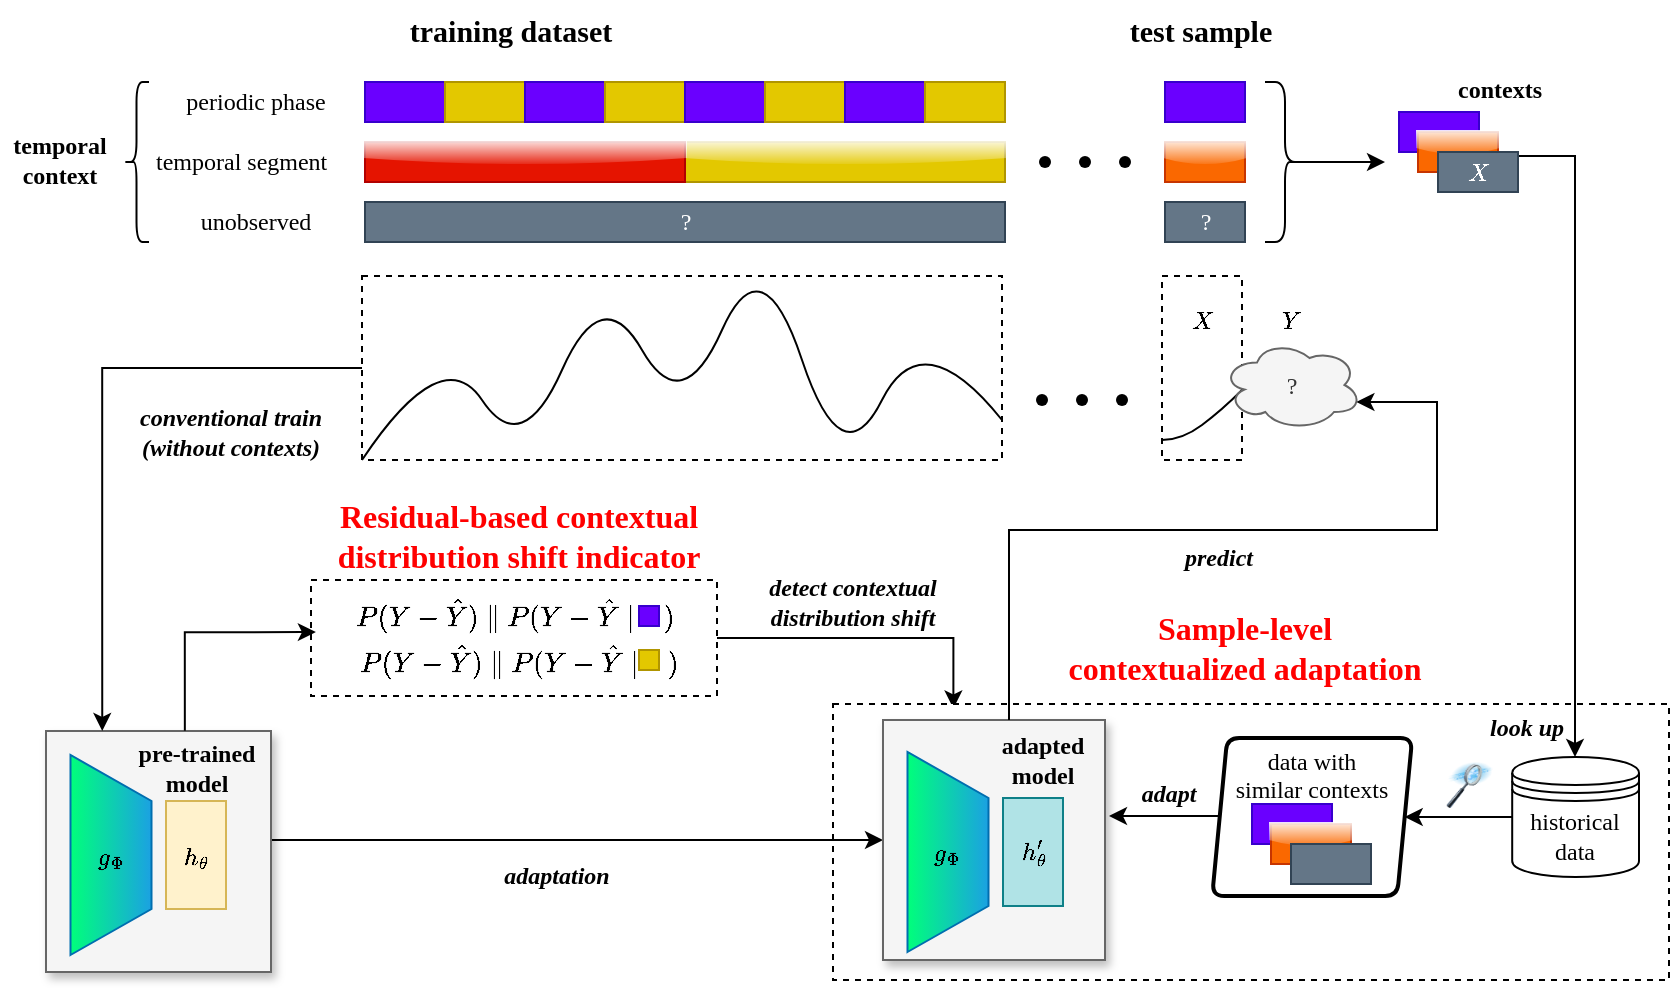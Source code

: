 <mxfile version="22.0.4" type="github">
  <diagram name="Page-1" id="59h1J0jqftiVruG0yBK7">
    <mxGraphModel dx="1675" dy="1030" grid="0" gridSize="10" guides="1" tooltips="1" connect="1" arrows="1" fold="1" page="1" pageScale="1" pageWidth="1169" pageHeight="827" math="1" shadow="0">
      <root>
        <mxCell id="0" />
        <mxCell id="1" parent="0" />
        <mxCell id="R02UkZENec0iHabtzY0L-9" style="edgeStyle=orthogonalEdgeStyle;rounded=0;orthogonalLoop=1;jettySize=auto;html=1;entryX=0.144;entryY=0.016;entryDx=0;entryDy=0;entryPerimeter=0;" parent="1" source="0Gth3jjlhJ4G-CvsYE7f-134" target="0Gth3jjlhJ4G-CvsYE7f-122" edge="1">
          <mxGeometry relative="1" as="geometry" />
        </mxCell>
        <mxCell id="0Gth3jjlhJ4G-CvsYE7f-134" value="" style="rounded=0;whiteSpace=wrap;html=1;dashed=1;fontFamily=Georgia;" parent="1" vertex="1">
          <mxGeometry x="322.5" y="459" width="203" height="58" as="geometry" />
        </mxCell>
        <mxCell id="0Gth3jjlhJ4G-CvsYE7f-122" value="" style="rounded=0;whiteSpace=wrap;html=1;dashed=1;fontFamily=Georgia;" parent="1" vertex="1">
          <mxGeometry x="583.5" y="521" width="418" height="138" as="geometry" />
        </mxCell>
        <mxCell id="0Gth3jjlhJ4G-CvsYE7f-121" style="edgeStyle=orthogonalEdgeStyle;rounded=0;orthogonalLoop=1;jettySize=auto;html=1;fontFamily=Georgia;" parent="1" source="0Gth3jjlhJ4G-CvsYE7f-102" target="0Gth3jjlhJ4G-CvsYE7f-110" edge="1">
          <mxGeometry relative="1" as="geometry">
            <Array as="points">
              <mxPoint x="427.5" y="589" />
              <mxPoint x="427.5" y="589" />
            </Array>
          </mxGeometry>
        </mxCell>
        <mxCell id="0Gth3jjlhJ4G-CvsYE7f-102" value="" style="rounded=0;whiteSpace=wrap;html=1;fillColor=#f5f5f5;fontColor=#333333;strokeColor=#666666;fontFamily=Georgia;shadow=1;" parent="1" vertex="1">
          <mxGeometry x="190" y="534.5" width="112.5" height="120.5" as="geometry" />
        </mxCell>
        <mxCell id="R02UkZENec0iHabtzY0L-3" style="edgeStyle=orthogonalEdgeStyle;rounded=0;orthogonalLoop=1;jettySize=auto;html=1;entryX=0.25;entryY=0;entryDx=0;entryDy=0;" parent="1" source="0Gth3jjlhJ4G-CvsYE7f-80" target="0Gth3jjlhJ4G-CvsYE7f-102" edge="1">
          <mxGeometry relative="1" as="geometry" />
        </mxCell>
        <mxCell id="0Gth3jjlhJ4G-CvsYE7f-80" value="" style="rounded=0;whiteSpace=wrap;html=1;dashed=1;fontFamily=Georgia;" parent="1" vertex="1">
          <mxGeometry x="348" y="307" width="320" height="92" as="geometry" />
        </mxCell>
        <mxCell id="0Gth3jjlhJ4G-CvsYE7f-79" value="" style="rounded=0;whiteSpace=wrap;html=1;dashed=1;fontFamily=Georgia;" parent="1" vertex="1">
          <mxGeometry x="748" y="307" width="40" height="92" as="geometry" />
        </mxCell>
        <mxCell id="0Gth3jjlhJ4G-CvsYE7f-2" value="" style="curved=1;endArrow=none;html=1;rounded=0;endFill=0;fontFamily=Georgia;" parent="1" edge="1">
          <mxGeometry width="50" height="50" relative="1" as="geometry">
            <mxPoint x="348" y="399" as="sourcePoint" />
            <mxPoint x="668" y="379" as="targetPoint" />
            <Array as="points">
              <mxPoint x="348" y="399" />
              <mxPoint x="388" y="339" />
              <mxPoint x="428" y="399" />
              <mxPoint x="468" y="309" />
              <mxPoint x="508" y="379" />
              <mxPoint x="548" y="289" />
              <mxPoint x="588" y="409" />
              <mxPoint x="628" y="329" />
            </Array>
          </mxGeometry>
        </mxCell>
        <mxCell id="0Gth3jjlhJ4G-CvsYE7f-6" value="" style="rounded=0;whiteSpace=wrap;html=1;fillColor=#6a00ff;strokeColor=#3700CC;fontFamily=Georgia;fontColor=#ffffff;shadow=0;glass=0;" parent="1" vertex="1">
          <mxGeometry x="349.5" y="210" width="40" height="20" as="geometry" />
        </mxCell>
        <mxCell id="0Gth3jjlhJ4G-CvsYE7f-15" value="" style="rounded=0;whiteSpace=wrap;html=1;fillColor=#e3c800;strokeColor=#B09500;glass=1;shadow=0;fontColor=#000000;fontFamily=Georgia;" parent="1" vertex="1">
          <mxGeometry x="509.5" y="240" width="160" height="20" as="geometry" />
        </mxCell>
        <mxCell id="0Gth3jjlhJ4G-CvsYE7f-16" value="" style="rounded=0;whiteSpace=wrap;html=1;fillColor=#e51400;strokeColor=#B20000;glass=1;shadow=0;fontColor=#ffffff;fontFamily=Georgia;" parent="1" vertex="1">
          <mxGeometry x="349.5" y="240" width="160" height="20" as="geometry" />
        </mxCell>
        <mxCell id="0Gth3jjlhJ4G-CvsYE7f-20" value="periodic phase" style="text;html=1;strokeColor=none;fillColor=none;align=center;verticalAlign=middle;whiteSpace=wrap;rounded=0;fontFamily=Georgia;fontSize=12;fontStyle=0" parent="1" vertex="1">
          <mxGeometry x="239.5" y="205" width="110" height="30" as="geometry" />
        </mxCell>
        <mxCell id="0Gth3jjlhJ4G-CvsYE7f-21" value="temporal segment" style="text;html=1;strokeColor=none;fillColor=none;align=left;verticalAlign=middle;whiteSpace=wrap;rounded=0;fontFamily=Georgia;fontSize=12;fontStyle=0" parent="1" vertex="1">
          <mxGeometry x="242.5" y="235" width="110" height="30" as="geometry" />
        </mxCell>
        <mxCell id="0Gth3jjlhJ4G-CvsYE7f-28" value="" style="shape=curlyBracket;whiteSpace=wrap;html=1;rounded=1;labelPosition=left;verticalLabelPosition=middle;align=right;verticalAlign=middle;fontFamily=Georgia;fontSize=12;fontStyle=0" parent="1" vertex="1">
          <mxGeometry x="229" y="210" width="12.5" height="80" as="geometry" />
        </mxCell>
        <mxCell id="0Gth3jjlhJ4G-CvsYE7f-29" value="temporal context" style="text;html=1;strokeColor=none;fillColor=none;align=center;verticalAlign=middle;whiteSpace=wrap;rounded=0;fontFamily=Georgia;fontSize=12;fontStyle=1" parent="1" vertex="1">
          <mxGeometry x="167" y="234" width="60" height="30" as="geometry" />
        </mxCell>
        <mxCell id="0Gth3jjlhJ4G-CvsYE7f-33" value="" style="group;fontFamily=Georgia;" parent="1" vertex="1" connectable="0">
          <mxGeometry x="678" y="359" width="60" height="20" as="geometry" />
        </mxCell>
        <mxCell id="0Gth3jjlhJ4G-CvsYE7f-30" value="" style="shape=waypoint;sketch=0;fillStyle=solid;size=6;pointerEvents=1;points=[];fillColor=none;resizable=0;rotatable=0;perimeter=centerPerimeter;snapToPoint=1;fontFamily=Georgia;" parent="0Gth3jjlhJ4G-CvsYE7f-33" vertex="1">
          <mxGeometry width="20" height="20" as="geometry" />
        </mxCell>
        <mxCell id="0Gth3jjlhJ4G-CvsYE7f-31" value="" style="shape=waypoint;sketch=0;fillStyle=solid;size=6;pointerEvents=1;points=[];fillColor=none;resizable=0;rotatable=0;perimeter=centerPerimeter;snapToPoint=1;fontFamily=Georgia;" parent="0Gth3jjlhJ4G-CvsYE7f-33" vertex="1">
          <mxGeometry x="20" width="20" height="20" as="geometry" />
        </mxCell>
        <mxCell id="0Gth3jjlhJ4G-CvsYE7f-32" value="" style="shape=waypoint;sketch=0;fillStyle=solid;size=6;pointerEvents=1;points=[];fillColor=none;resizable=0;rotatable=0;perimeter=centerPerimeter;snapToPoint=1;fontFamily=Georgia;" parent="0Gth3jjlhJ4G-CvsYE7f-33" vertex="1">
          <mxGeometry x="40" width="20" height="20" as="geometry" />
        </mxCell>
        <mxCell id="0Gth3jjlhJ4G-CvsYE7f-38" value="" style="group;fontFamily=Georgia;shadow=0;" parent="1" vertex="1" connectable="0">
          <mxGeometry x="679.5" y="240" width="60" height="20" as="geometry" />
        </mxCell>
        <mxCell id="0Gth3jjlhJ4G-CvsYE7f-39" value="" style="shape=waypoint;sketch=0;fillStyle=solid;size=6;pointerEvents=1;points=[];fillColor=none;resizable=0;rotatable=0;perimeter=centerPerimeter;snapToPoint=1;fontFamily=Georgia;shadow=0;" parent="0Gth3jjlhJ4G-CvsYE7f-38" vertex="1">
          <mxGeometry width="20" height="20" as="geometry" />
        </mxCell>
        <mxCell id="0Gth3jjlhJ4G-CvsYE7f-40" value="" style="shape=waypoint;sketch=0;fillStyle=solid;size=6;pointerEvents=1;points=[];fillColor=none;resizable=0;rotatable=0;perimeter=centerPerimeter;snapToPoint=1;fontFamily=Georgia;shadow=0;" parent="0Gth3jjlhJ4G-CvsYE7f-38" vertex="1">
          <mxGeometry x="20" width="20" height="20" as="geometry" />
        </mxCell>
        <mxCell id="0Gth3jjlhJ4G-CvsYE7f-41" value="" style="shape=waypoint;sketch=0;fillStyle=solid;size=6;pointerEvents=1;points=[];fillColor=none;resizable=0;rotatable=0;perimeter=centerPerimeter;snapToPoint=1;fontFamily=Georgia;shadow=0;" parent="0Gth3jjlhJ4G-CvsYE7f-38" vertex="1">
          <mxGeometry x="40" width="20" height="20" as="geometry" />
        </mxCell>
        <mxCell id="0Gth3jjlhJ4G-CvsYE7f-43" value="" style="rounded=0;whiteSpace=wrap;html=1;fillColor=#fa6800;strokeColor=#C73500;glass=1;shadow=0;fontColor=#000000;fontFamily=Georgia;" parent="1" vertex="1">
          <mxGeometry x="749.5" y="240" width="40" height="20" as="geometry" />
        </mxCell>
        <mxCell id="0Gth3jjlhJ4G-CvsYE7f-44" value="" style="rounded=0;whiteSpace=wrap;html=1;fillColor=#e3c800;strokeColor=#B09500;fontFamily=Georgia;fontColor=#000000;shadow=0;glass=0;" parent="1" vertex="1">
          <mxGeometry x="389.5" y="210" width="40" height="20" as="geometry" />
        </mxCell>
        <mxCell id="0Gth3jjlhJ4G-CvsYE7f-45" value="" style="rounded=0;whiteSpace=wrap;html=1;fillColor=#6a00ff;strokeColor=#3700CC;fontFamily=Georgia;fontColor=#ffffff;shadow=0;glass=0;" parent="1" vertex="1">
          <mxGeometry x="429.5" y="210" width="40" height="20" as="geometry" />
        </mxCell>
        <mxCell id="0Gth3jjlhJ4G-CvsYE7f-46" value="" style="rounded=0;whiteSpace=wrap;html=1;fillColor=#e3c800;strokeColor=#B09500;fontFamily=Georgia;fontColor=#000000;shadow=0;glass=0;" parent="1" vertex="1">
          <mxGeometry x="469.5" y="210" width="40" height="20" as="geometry" />
        </mxCell>
        <mxCell id="0Gth3jjlhJ4G-CvsYE7f-47" value="" style="rounded=0;whiteSpace=wrap;html=1;fillColor=#6a00ff;strokeColor=#3700CC;fontFamily=Georgia;fontColor=#ffffff;shadow=0;glass=0;" parent="1" vertex="1">
          <mxGeometry x="509.5" y="210" width="40" height="20" as="geometry" />
        </mxCell>
        <mxCell id="0Gth3jjlhJ4G-CvsYE7f-48" value="" style="rounded=0;whiteSpace=wrap;html=1;fillColor=#e3c800;strokeColor=#B09500;fontFamily=Georgia;fontColor=#000000;shadow=0;glass=0;" parent="1" vertex="1">
          <mxGeometry x="549.5" y="210" width="40" height="20" as="geometry" />
        </mxCell>
        <mxCell id="0Gth3jjlhJ4G-CvsYE7f-49" value="" style="rounded=0;whiteSpace=wrap;html=1;fillColor=#6a00ff;strokeColor=#3700CC;fontFamily=Georgia;fontColor=#ffffff;shadow=0;glass=0;" parent="1" vertex="1">
          <mxGeometry x="589.5" y="210" width="40" height="20" as="geometry" />
        </mxCell>
        <mxCell id="0Gth3jjlhJ4G-CvsYE7f-50" value="" style="rounded=0;whiteSpace=wrap;html=1;fillColor=#e3c800;strokeColor=#B09500;fontFamily=Georgia;fontColor=#000000;shadow=0;glass=0;" parent="1" vertex="1">
          <mxGeometry x="629.5" y="210" width="40" height="20" as="geometry" />
        </mxCell>
        <mxCell id="0Gth3jjlhJ4G-CvsYE7f-51" value="unobserved" style="text;html=1;strokeColor=none;fillColor=none;align=center;verticalAlign=middle;whiteSpace=wrap;rounded=0;fontFamily=Georgia;fontSize=12;fontStyle=0" parent="1" vertex="1">
          <mxGeometry x="239.5" y="265" width="110" height="30" as="geometry" />
        </mxCell>
        <mxCell id="0Gth3jjlhJ4G-CvsYE7f-52" value="?" style="rounded=0;whiteSpace=wrap;html=1;fillColor=#647687;fontColor=#ffffff;strokeColor=#314354;shadow=0;fontFamily=Georgia;" parent="1" vertex="1">
          <mxGeometry x="349.5" y="270" width="320" height="20" as="geometry" />
        </mxCell>
        <mxCell id="0Gth3jjlhJ4G-CvsYE7f-54" value="" style="rounded=0;whiteSpace=wrap;html=1;fillColor=#6a00ff;strokeColor=#3700CC;fontFamily=Georgia;fontColor=#ffffff;shadow=0;glass=0;" parent="1" vertex="1">
          <mxGeometry x="749.5" y="210" width="40" height="20" as="geometry" />
        </mxCell>
        <mxCell id="0Gth3jjlhJ4G-CvsYE7f-55" value="?" style="rounded=0;whiteSpace=wrap;html=1;fillColor=#647687;fontColor=#ffffff;strokeColor=#314354;shadow=0;fontFamily=Georgia;" parent="1" vertex="1">
          <mxGeometry x="749.5" y="270" width="40" height="20" as="geometry" />
        </mxCell>
        <mxCell id="0Gth3jjlhJ4G-CvsYE7f-56" value="" style="curved=1;endArrow=none;html=1;rounded=0;endFill=0;fontFamily=Georgia;" parent="1" edge="1">
          <mxGeometry width="50" height="50" relative="1" as="geometry">
            <mxPoint x="748" y="389" as="sourcePoint" />
            <mxPoint x="788" y="364" as="targetPoint" />
            <Array as="points">
              <mxPoint x="758" y="389" />
              <mxPoint x="778" y="374" />
            </Array>
          </mxGeometry>
        </mxCell>
        <mxCell id="0Gth3jjlhJ4G-CvsYE7f-68" value="" style="group;fontFamily=Georgia;" parent="1" vertex="1" connectable="0">
          <mxGeometry x="220" y="569.5" width="95" height="54" as="geometry" />
        </mxCell>
        <mxCell id="0Gth3jjlhJ4G-CvsYE7f-64" value="" style="verticalLabelPosition=bottom;verticalAlign=top;html=1;shape=mxgraph.basic.rect;fillColor2=none;strokeWidth=1;size=20;indent=5;fillColor=#fff2cc;strokeColor=#d6b656;fontFamily=Georgia;" parent="0Gth3jjlhJ4G-CvsYE7f-68" vertex="1">
          <mxGeometry x="30" width="30" height="54" as="geometry" />
        </mxCell>
        <mxCell id="0Gth3jjlhJ4G-CvsYE7f-66" value="$$h_\theta$$" style="text;html=1;align=center;verticalAlign=middle;resizable=0;points=[];autosize=1;strokeColor=none;fillColor=none;fontFamily=Georgia;" parent="0Gth3jjlhJ4G-CvsYE7f-68" vertex="1">
          <mxGeometry x="-5" y="12" width="100" height="30" as="geometry" />
        </mxCell>
        <mxCell id="0Gth3jjlhJ4G-CvsYE7f-69" value="" style="group;fontFamily=Georgia;" parent="1" vertex="1" connectable="0">
          <mxGeometry x="192.5" y="546.5" width="60" height="100" as="geometry" />
        </mxCell>
        <mxCell id="0Gth3jjlhJ4G-CvsYE7f-61" value="" style="verticalLabelPosition=middle;verticalAlign=middle;html=1;shape=trapezoid;perimeter=trapezoidPerimeter;whiteSpace=wrap;size=0.23;arcSize=10;flipV=1;labelPosition=center;align=center;rotation=-90;fillColor=#1ba1e2;fontColor=#ffffff;strokeColor=#006EAF;shadow=0;gradientColor=#00ff7b;fontFamily=Georgia;" parent="0Gth3jjlhJ4G-CvsYE7f-69" vertex="1">
          <mxGeometry x="-20" y="29.75" width="100" height="40.5" as="geometry" />
        </mxCell>
        <mxCell id="0Gth3jjlhJ4G-CvsYE7f-67" value="$$g_\Phi$$" style="text;html=1;strokeColor=none;fillColor=none;align=center;verticalAlign=middle;whiteSpace=wrap;rounded=0;fontFamily=Georgia;" parent="0Gth3jjlhJ4G-CvsYE7f-69" vertex="1">
          <mxGeometry y="35" width="60" height="30" as="geometry" />
        </mxCell>
        <mxCell id="0Gth3jjlhJ4G-CvsYE7f-70" value="?" style="ellipse;shape=cloud;whiteSpace=wrap;html=1;fillColor=#f5f5f5;fontColor=#333333;strokeColor=#666666;fontFamily=Georgia;" parent="1" vertex="1">
          <mxGeometry x="778" y="339" width="70" height="45" as="geometry" />
        </mxCell>
        <mxCell id="0Gth3jjlhJ4G-CvsYE7f-71" value="$$X$$" style="text;html=1;strokeColor=none;fillColor=none;align=center;verticalAlign=middle;whiteSpace=wrap;rounded=0;fontFamily=Georgia;" parent="1" vertex="1">
          <mxGeometry x="738" y="314" width="60" height="30" as="geometry" />
        </mxCell>
        <mxCell id="0Gth3jjlhJ4G-CvsYE7f-72" value="$$Y$$" style="text;html=1;strokeColor=none;fillColor=none;align=center;verticalAlign=middle;whiteSpace=wrap;rounded=0;fontFamily=Georgia;" parent="1" vertex="1">
          <mxGeometry x="783" y="314" width="60" height="30" as="geometry" />
        </mxCell>
        <mxCell id="0Gth3jjlhJ4G-CvsYE7f-76" value="&lt;b&gt;conventional train&lt;br&gt;(without contexts)&lt;/b&gt;" style="text;html=1;align=center;verticalAlign=middle;resizable=0;points=[];autosize=1;strokeColor=none;fillColor=none;fontFamily=Georgia;fontStyle=2" parent="1" vertex="1">
          <mxGeometry x="214.5" y="364" width="135" height="41" as="geometry" />
        </mxCell>
        <mxCell id="0Gth3jjlhJ4G-CvsYE7f-77" value="&lt;b&gt;pre-trained&lt;br&gt;model&lt;/b&gt;" style="text;html=1;align=center;verticalAlign=middle;resizable=0;points=[];autosize=1;strokeColor=none;fillColor=none;fontFamily=Georgia;" parent="1" vertex="1">
          <mxGeometry x="220" y="532" width="89" height="41" as="geometry" />
        </mxCell>
        <mxCell id="0Gth3jjlhJ4G-CvsYE7f-81" value="training dataset" style="text;html=1;align=center;verticalAlign=middle;resizable=0;points=[];autosize=1;strokeColor=none;fillColor=none;fontFamily=Georgia;fontStyle=1;fontSize=15;" parent="1" vertex="1">
          <mxGeometry x="346.5" y="169" width="150" height="30" as="geometry" />
        </mxCell>
        <mxCell id="0Gth3jjlhJ4G-CvsYE7f-83" value="" style="rounded=0;whiteSpace=wrap;html=1;fillColor=#6a00ff;strokeColor=#3700CC;fontFamily=Georgia;fontColor=#ffffff;shadow=0;glass=0;" parent="1" vertex="1">
          <mxGeometry x="866.5" y="225" width="40" height="20" as="geometry" />
        </mxCell>
        <mxCell id="0Gth3jjlhJ4G-CvsYE7f-82" value="" style="rounded=0;whiteSpace=wrap;html=1;fillColor=#fa6800;strokeColor=#C73500;glass=1;shadow=0;fontColor=#000000;fontFamily=Georgia;" parent="1" vertex="1">
          <mxGeometry x="876" y="235" width="40" height="20" as="geometry" />
        </mxCell>
        <mxCell id="0Gth3jjlhJ4G-CvsYE7f-85" value="test sample" style="text;html=1;align=center;verticalAlign=middle;resizable=0;points=[];autosize=1;strokeColor=none;fillColor=none;fontFamily=Georgia;fontStyle=1;fontSize=15;" parent="1" vertex="1">
          <mxGeometry x="712" y="169" width="110" height="30" as="geometry" />
        </mxCell>
        <mxCell id="0Gth3jjlhJ4G-CvsYE7f-91" value="&lt;b&gt;look up&lt;/b&gt;" style="text;html=1;align=center;verticalAlign=middle;resizable=0;points=[];autosize=1;strokeColor=none;fillColor=none;fontFamily=Georgia;fontStyle=2" parent="1" vertex="1">
          <mxGeometry x="897.5" y="519.5" width="64" height="26" as="geometry" />
        </mxCell>
        <mxCell id="0Gth3jjlhJ4G-CvsYE7f-118" style="edgeStyle=orthogonalEdgeStyle;rounded=0;orthogonalLoop=1;jettySize=auto;html=1;fontFamily=Georgia;" parent="1" source="0Gth3jjlhJ4G-CvsYE7f-93" target="0Gth3jjlhJ4G-CvsYE7f-94" edge="1">
          <mxGeometry relative="1" as="geometry" />
        </mxCell>
        <mxCell id="0Gth3jjlhJ4G-CvsYE7f-93" value="historical data" style="shape=datastore;whiteSpace=wrap;html=1;fontFamily=Georgia;" parent="1" vertex="1">
          <mxGeometry x="923.1" y="547.5" width="63.4" height="60" as="geometry" />
        </mxCell>
        <mxCell id="0Gth3jjlhJ4G-CvsYE7f-150" style="edgeStyle=orthogonalEdgeStyle;rounded=0;orthogonalLoop=1;jettySize=auto;html=1;" parent="1" source="0Gth3jjlhJ4G-CvsYE7f-94" edge="1">
          <mxGeometry relative="1" as="geometry">
            <mxPoint x="721.5" y="577" as="targetPoint" />
          </mxGeometry>
        </mxCell>
        <mxCell id="0Gth3jjlhJ4G-CvsYE7f-94" value="data with&lt;br&gt;similar contexts&lt;br&gt;&lt;br&gt;&lt;br&gt;&lt;br&gt;" style="shape=parallelogram;html=1;strokeWidth=2;perimeter=parallelogramPerimeter;whiteSpace=wrap;rounded=1;arcSize=12;size=0.075;fontFamily=Georgia;" parent="1" vertex="1">
          <mxGeometry x="773.1" y="538" width="100" height="79" as="geometry" />
        </mxCell>
        <mxCell id="0Gth3jjlhJ4G-CvsYE7f-96" value="" style="image;html=1;image=img/lib/clip_art/computers/Data_Filtering_128x128.png;fontFamily=Georgia;" parent="1" vertex="1">
          <mxGeometry x="882.1" y="550" width="40" height="23" as="geometry" />
        </mxCell>
        <mxCell id="0Gth3jjlhJ4G-CvsYE7f-103" style="edgeStyle=orthogonalEdgeStyle;rounded=0;orthogonalLoop=1;jettySize=auto;html=1;fontFamily=Georgia;" parent="1" edge="1">
          <mxGeometry relative="1" as="geometry">
            <mxPoint x="859.5" y="250" as="targetPoint" />
            <mxPoint x="817.5" y="250.029" as="sourcePoint" />
          </mxGeometry>
        </mxCell>
        <mxCell id="0Gth3jjlhJ4G-CvsYE7f-99" value="" style="shape=curlyBracket;whiteSpace=wrap;html=1;rounded=1;flipH=1;labelPosition=right;verticalLabelPosition=middle;align=left;verticalAlign=middle;fontFamily=Georgia;" parent="1" vertex="1">
          <mxGeometry x="799.5" y="210" width="20" height="80" as="geometry" />
        </mxCell>
        <mxCell id="R02UkZENec0iHabtzY0L-7" style="edgeStyle=orthogonalEdgeStyle;rounded=0;orthogonalLoop=1;jettySize=auto;html=1;" parent="1" source="0Gth3jjlhJ4G-CvsYE7f-101" target="0Gth3jjlhJ4G-CvsYE7f-93" edge="1">
          <mxGeometry relative="1" as="geometry">
            <Array as="points">
              <mxPoint x="954.5" y="247" />
            </Array>
          </mxGeometry>
        </mxCell>
        <mxCell id="0Gth3jjlhJ4G-CvsYE7f-101" value="$$X$$" style="rounded=0;whiteSpace=wrap;html=1;fillColor=#647687;fontColor=#ffffff;strokeColor=#314354;shadow=0;fontFamily=Georgia;" parent="1" vertex="1">
          <mxGeometry x="886" y="245" width="40" height="20" as="geometry" />
        </mxCell>
        <mxCell id="0Gth3jjlhJ4G-CvsYE7f-110" value="" style="rounded=0;whiteSpace=wrap;html=1;fillColor=#f5f5f5;fontColor=#333333;strokeColor=#666666;fontFamily=Georgia;shadow=1;" parent="1" vertex="1">
          <mxGeometry x="608.5" y="529" width="111" height="120" as="geometry" />
        </mxCell>
        <mxCell id="0Gth3jjlhJ4G-CvsYE7f-111" value="" style="group;fontFamily=Georgia;" parent="1" vertex="1" connectable="0">
          <mxGeometry x="638.5" y="568" width="95" height="54" as="geometry" />
        </mxCell>
        <mxCell id="0Gth3jjlhJ4G-CvsYE7f-112" value="" style="verticalLabelPosition=bottom;verticalAlign=top;html=1;shape=mxgraph.basic.rect;fillColor2=none;strokeWidth=1;size=20;indent=5;fillColor=#b0e3e6;strokeColor=#0e8088;fontFamily=Georgia;" parent="0Gth3jjlhJ4G-CvsYE7f-111" vertex="1">
          <mxGeometry x="30" width="30" height="54" as="geometry" />
        </mxCell>
        <mxCell id="0Gth3jjlhJ4G-CvsYE7f-113" value="$$h_\theta&#39;$$" style="text;html=1;align=center;verticalAlign=middle;resizable=0;points=[];autosize=1;strokeColor=none;fillColor=none;fontFamily=Georgia;" parent="0Gth3jjlhJ4G-CvsYE7f-111" vertex="1">
          <mxGeometry x="-3" y="14" width="97" height="26" as="geometry" />
        </mxCell>
        <mxCell id="0Gth3jjlhJ4G-CvsYE7f-114" value="" style="group;fontFamily=Georgia;" parent="1" vertex="1" connectable="0">
          <mxGeometry x="611" y="545" width="60" height="100" as="geometry" />
        </mxCell>
        <mxCell id="0Gth3jjlhJ4G-CvsYE7f-115" value="" style="verticalLabelPosition=middle;verticalAlign=middle;html=1;shape=trapezoid;perimeter=trapezoidPerimeter;whiteSpace=wrap;size=0.23;arcSize=10;flipV=1;labelPosition=center;align=center;rotation=-90;fillColor=#1ba1e2;fontColor=#ffffff;strokeColor=#006EAF;shadow=0;gradientColor=#00ff7b;fontFamily=Georgia;" parent="0Gth3jjlhJ4G-CvsYE7f-114" vertex="1">
          <mxGeometry x="-20" y="29.75" width="100" height="40.5" as="geometry" />
        </mxCell>
        <mxCell id="0Gth3jjlhJ4G-CvsYE7f-116" value="$$g_\Phi$$" style="text;html=1;strokeColor=none;fillColor=none;align=center;verticalAlign=middle;whiteSpace=wrap;rounded=0;fontFamily=Georgia;" parent="0Gth3jjlhJ4G-CvsYE7f-114" vertex="1">
          <mxGeometry y="35" width="60" height="30" as="geometry" />
        </mxCell>
        <mxCell id="0Gth3jjlhJ4G-CvsYE7f-117" value="&lt;b&gt;adapted&lt;br&gt;model&lt;/b&gt;" style="text;html=1;align=center;verticalAlign=middle;resizable=0;points=[];autosize=1;strokeColor=none;fillColor=none;fontFamily=Georgia;" parent="1" vertex="1">
          <mxGeometry x="653.5" y="528.5" width="68" height="41" as="geometry" />
        </mxCell>
        <mxCell id="0Gth3jjlhJ4G-CvsYE7f-120" value="&lt;b&gt;adapt&lt;/b&gt;" style="text;html=1;align=center;verticalAlign=middle;resizable=0;points=[];autosize=1;strokeColor=none;fillColor=none;fontFamily=Georgia;fontStyle=2" parent="1" vertex="1">
          <mxGeometry x="723.35" y="553" width="55" height="26" as="geometry" />
        </mxCell>
        <mxCell id="0Gth3jjlhJ4G-CvsYE7f-123" value="Sample-level &lt;br&gt;contextualized adaptation" style="text;html=1;align=center;verticalAlign=middle;resizable=0;points=[];autosize=1;strokeColor=none;fillColor=none;fontFamily=Georgia;fontStyle=1;fontSize=16;fontColor=#FF0000;" parent="1" vertex="1">
          <mxGeometry x="673" y="468" width="232" height="50" as="geometry" />
        </mxCell>
        <mxCell id="0Gth3jjlhJ4G-CvsYE7f-125" value="&lt;b&gt;predict&lt;/b&gt;" style="text;html=1;align=center;verticalAlign=middle;resizable=0;points=[];autosize=1;strokeColor=none;fillColor=none;fontFamily=Georgia;fontStyle=2" parent="1" vertex="1">
          <mxGeometry x="744.5" y="435" width="63" height="26" as="geometry" />
        </mxCell>
        <mxCell id="0Gth3jjlhJ4G-CvsYE7f-135" value="Residual-based contextual &lt;br&gt;distribution shift indicator" style="text;html=1;align=center;verticalAlign=middle;resizable=0;points=[];autosize=1;strokeColor=none;fillColor=none;fontFamily=Georgia;fontStyle=1;fontSize=16;fontColor=#FF0000;" parent="1" vertex="1">
          <mxGeometry x="305.5" y="412" width="240" height="50" as="geometry" />
        </mxCell>
        <mxCell id="0Gth3jjlhJ4G-CvsYE7f-139" value="&lt;b&gt;detect contextual&lt;br&gt;distribution shift&lt;/b&gt;" style="text;html=1;align=center;verticalAlign=middle;resizable=0;points=[];autosize=1;strokeColor=none;fillColor=none;fontStyle=2;fontFamily=Georgia;" parent="1" vertex="1">
          <mxGeometry x="530.5" y="449" width="125" height="41" as="geometry" />
        </mxCell>
        <mxCell id="0Gth3jjlhJ4G-CvsYE7f-140" value="contexts" style="text;html=1;strokeColor=none;fillColor=none;align=center;verticalAlign=middle;whiteSpace=wrap;rounded=0;fontFamily=Georgia;fontSize=12;fontStyle=1" parent="1" vertex="1">
          <mxGeometry x="886.5" y="199" width="60" height="30" as="geometry" />
        </mxCell>
        <mxCell id="0Gth3jjlhJ4G-CvsYE7f-126" value="$$P(Y-\hat Y)\ \|\ P(Y-\hat Y\mid\quad)$$" style="text;html=1;align=center;verticalAlign=middle;resizable=0;points=[];autosize=1;strokeColor=none;fillColor=none;" parent="1" vertex="1">
          <mxGeometry x="304" y="461" width="240" height="30" as="geometry" />
        </mxCell>
        <mxCell id="0Gth3jjlhJ4G-CvsYE7f-127" value="" style="rounded=0;whiteSpace=wrap;html=1;fillColor=#6a00ff;strokeColor=#3700CC;fontFamily=Georgia;fontColor=#ffffff;shadow=0;glass=0;" parent="1" vertex="1">
          <mxGeometry x="486.5" y="472" width="10" height="10" as="geometry" />
        </mxCell>
        <mxCell id="0Gth3jjlhJ4G-CvsYE7f-131" value="" style="rounded=0;whiteSpace=wrap;html=1;fillColor=#e3c800;strokeColor=#B09500;fontFamily=Georgia;fontColor=#000000;shadow=0;glass=0;" parent="1" vertex="1">
          <mxGeometry x="486.5" y="494" width="10" height="10" as="geometry" />
        </mxCell>
        <mxCell id="0Gth3jjlhJ4G-CvsYE7f-132" value="$$P(Y-\hat Y)\ \|\ P(Y-\hat Y\mid\quad)$$" style="text;html=1;align=center;verticalAlign=middle;resizable=0;points=[];autosize=1;strokeColor=none;fillColor=none;fontSize=12;" parent="1" vertex="1">
          <mxGeometry x="305.5" y="484" width="240" height="30" as="geometry" />
        </mxCell>
        <mxCell id="0Gth3jjlhJ4G-CvsYE7f-146" value="" style="rounded=0;whiteSpace=wrap;html=1;fillColor=#6a00ff;strokeColor=#3700CC;fontFamily=Georgia;fontColor=#ffffff;shadow=0;glass=0;" parent="1" vertex="1">
          <mxGeometry x="793" y="571" width="40" height="20" as="geometry" />
        </mxCell>
        <mxCell id="0Gth3jjlhJ4G-CvsYE7f-147" value="" style="rounded=0;whiteSpace=wrap;html=1;fillColor=#fa6800;strokeColor=#C73500;glass=1;shadow=0;fontColor=#000000;fontFamily=Georgia;" parent="1" vertex="1">
          <mxGeometry x="802.5" y="581" width="40" height="20" as="geometry" />
        </mxCell>
        <mxCell id="0Gth3jjlhJ4G-CvsYE7f-148" value="" style="rounded=0;whiteSpace=wrap;html=1;fillColor=#647687;fontColor=#ffffff;strokeColor=#314354;shadow=0;fontFamily=Georgia;" parent="1" vertex="1">
          <mxGeometry x="812.5" y="591" width="40" height="20" as="geometry" />
        </mxCell>
        <mxCell id="R02UkZENec0iHabtzY0L-4" style="edgeStyle=orthogonalEdgeStyle;rounded=0;orthogonalLoop=1;jettySize=auto;html=1;entryX=0.96;entryY=0.7;entryDx=0;entryDy=0;entryPerimeter=0;" parent="1" source="0Gth3jjlhJ4G-CvsYE7f-110" target="0Gth3jjlhJ4G-CvsYE7f-70" edge="1">
          <mxGeometry relative="1" as="geometry">
            <Array as="points">
              <mxPoint x="671.5" y="434" />
              <mxPoint x="885.5" y="434" />
              <mxPoint x="885.5" y="370" />
              <mxPoint x="845.5" y="370" />
            </Array>
          </mxGeometry>
        </mxCell>
        <mxCell id="R02UkZENec0iHabtzY0L-5" style="edgeStyle=orthogonalEdgeStyle;rounded=0;orthogonalLoop=1;jettySize=auto;html=1;entryX=0.081;entryY=0.035;entryDx=0;entryDy=0;entryPerimeter=0;exitX=0.443;exitY=0.058;exitDx=0;exitDy=0;exitPerimeter=0;" parent="1" source="0Gth3jjlhJ4G-CvsYE7f-77" target="0Gth3jjlhJ4G-CvsYE7f-132" edge="1">
          <mxGeometry relative="1" as="geometry">
            <Array as="points">
              <mxPoint x="259.5" y="485" />
            </Array>
          </mxGeometry>
        </mxCell>
        <mxCell id="R02UkZENec0iHabtzY0L-10" value="&lt;b&gt;adaptation&lt;/b&gt;" style="text;html=1;align=center;verticalAlign=middle;resizable=0;points=[];autosize=1;strokeColor=none;fillColor=none;fontFamily=Georgia;fontStyle=2" parent="1" vertex="1">
          <mxGeometry x="400.5" y="594" width="88" height="26" as="geometry" />
        </mxCell>
      </root>
    </mxGraphModel>
  </diagram>
</mxfile>
